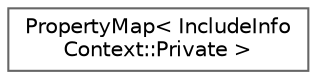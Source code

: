 digraph "Graphical Class Hierarchy"
{
 // INTERACTIVE_SVG=YES
 // LATEX_PDF_SIZE
  bgcolor="transparent";
  edge [fontname=Helvetica,fontsize=10,labelfontname=Helvetica,labelfontsize=10];
  node [fontname=Helvetica,fontsize=10,shape=box,height=0.2,width=0.4];
  rankdir="LR";
  Node0 [id="Node000000",label="PropertyMap\< IncludeInfo\lContext::Private \>",height=0.2,width=0.4,color="grey40", fillcolor="white", style="filled",URL="$d5/dbf/class_property_map.html",tooltip=" "];
}
